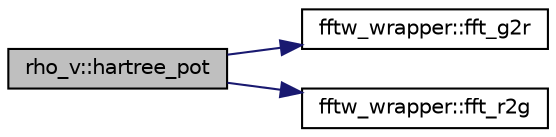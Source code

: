 digraph "rho_v::hartree_pot"
{
 // LATEX_PDF_SIZE
  edge [fontname="Helvetica",fontsize="10",labelfontname="Helvetica",labelfontsize="10"];
  node [fontname="Helvetica",fontsize="10",shape=record];
  rankdir="LR";
  Node1 [label="rho_v::hartree_pot",height=0.2,width=0.4,color="black", fillcolor="grey75", style="filled", fontcolor="black",tooltip="Add Hartree potential."];
  Node1 -> Node2 [color="midnightblue",fontsize="10",style="solid",fontname="Helvetica"];
  Node2 [label="fftw_wrapper::fft_g2r",height=0.2,width=0.4,color="black", fillcolor="white", style="filled",URL="$namespacefftw__wrapper.html#a340a66d2b418bc01bca7b91941b55c1c",tooltip="V(G) e^{iGr} -> v(r)"];
  Node1 -> Node3 [color="midnightblue",fontsize="10",style="solid",fontname="Helvetica"];
  Node3 [label="fftw_wrapper::fft_r2g",height=0.2,width=0.4,color="black", fillcolor="white", style="filled",URL="$namespacefftw__wrapper.html#ac203731bd91598ef6e719a0822135961",tooltip="v(r) e^{-iGr} -> V(G)"];
}
